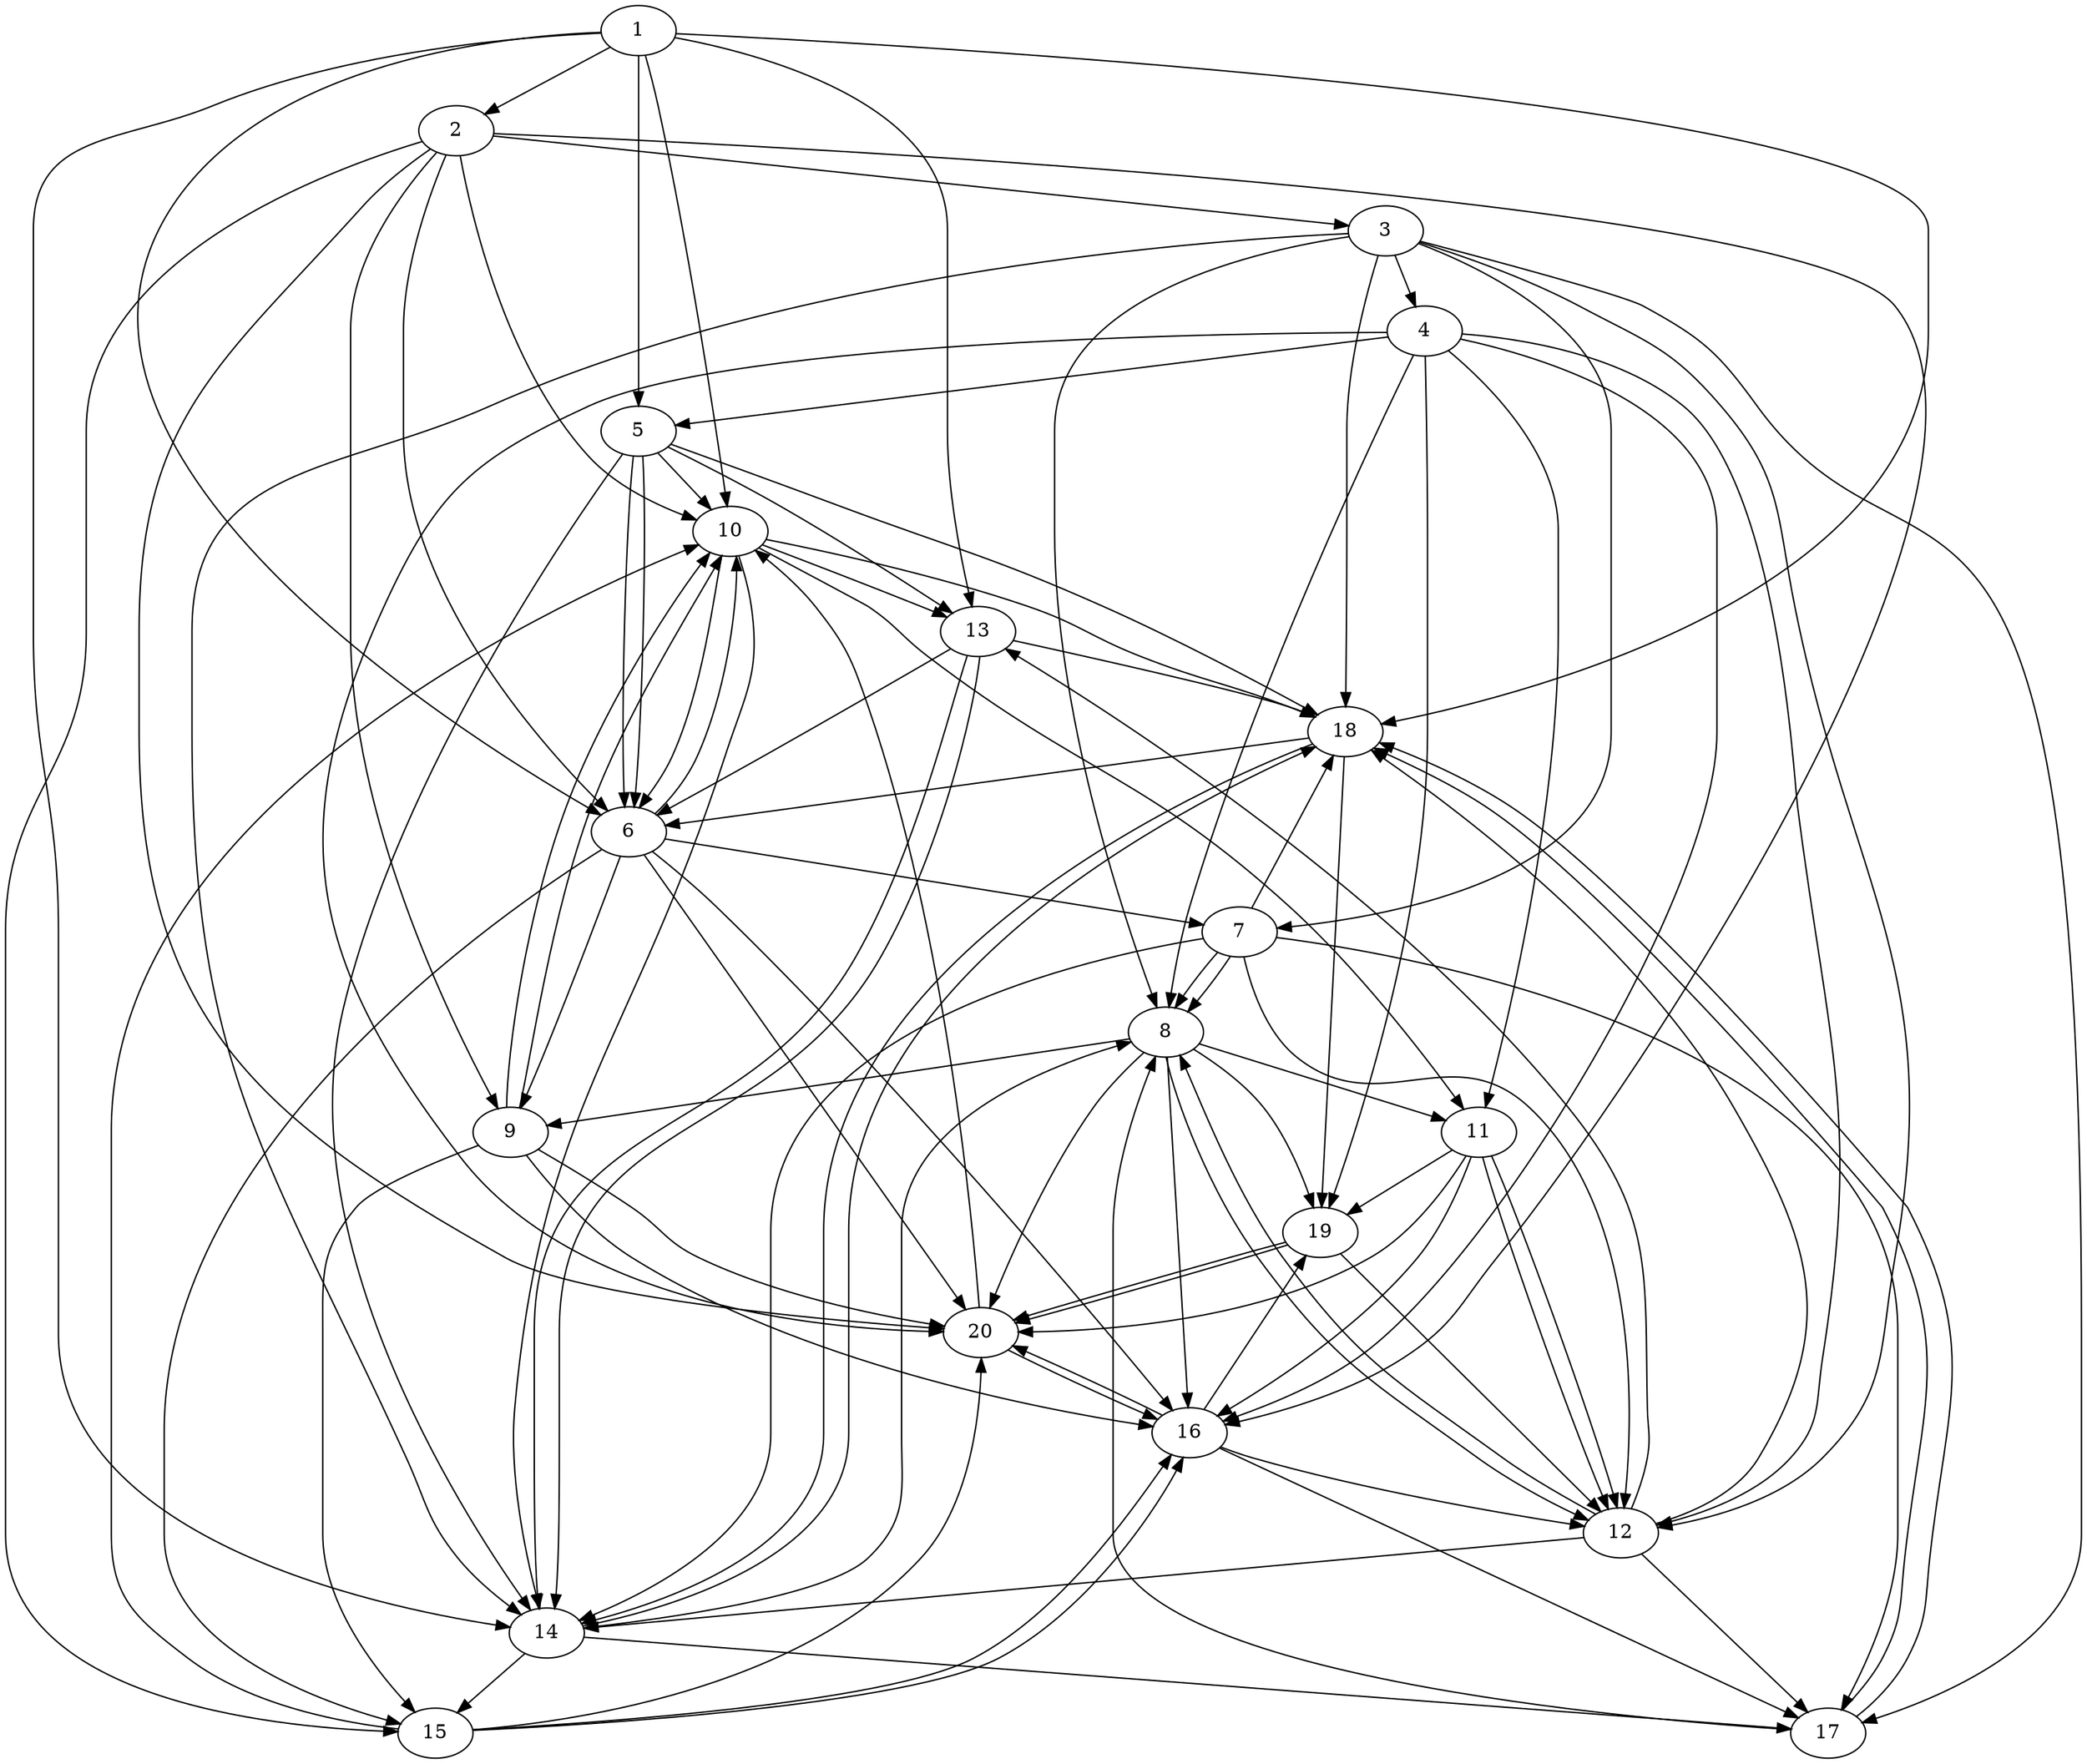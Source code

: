 digraph G {
	graph [bb="0,0,1482,1188"];
	node [label="\N"];
	1	 [height=0.5,
		pos="934,1170",
		width=0.75];
	5	 [height=0.5,
		pos="879,882",
		width=0.75];
	1 -> 5	 [pos="e,881.5,900.05 929.09,1151.9 926.22,1141.6 922.65,1128.1 920,1116 903.75,1042 889.64,953.75 883.02,910.14"];
	10	 [height=0.5,
		pos="1197,810",
		width=0.75];
	1 -> 10	 [pos="e,1201.1,827.93 960.97,1167.9 1031.9,1163.6 1218,1141.2 1218,1027 1218,1027 1218,1027 1218,953 1218,912.56 1209.6,866.33 1203.4,\
837.9"];
	13	 [height=0.5,
		pos="879,738",
		width=0.75];
	1 -> 13	 [pos="e,889.6,754.84 934,1152 934,1125.3 934,1072.1 934,1027 934,1027 934,1027 934,881 934,837.3 911.07,790.82 894.82,763.38"];
	18	 [height=0.5,
		pos="626,666",
		width=0.75];
	1 -> 18	 [pos="e,620.07,683.81 906.91,1169.8 826.71,1170.7 596,1161.6 596,1027 596,1027 596,1027 596,809 596,767.93 608.16,721.6 617,693.35"];
	2	 [height=0.5,
		pos="1095,1098",
		width=0.75];
	1 -> 2	 [pos="e,1073,1108.6 956.05,1159.4 983.91,1147.3 1032,1126.4 1063.7,1112.6"];
	6	 [height=0.5,
		pos="1142,594",
		width=0.75];
	1 -> 6	 [pos="e,1155.6,609.85 960.73,1166.5 1019.6,1160.7 1158.3,1144.1 1195,1116 1223.4,1094.2 1222.5,1078.8 1231,1044 1257.5,935.17 1251.6,902.44 \
1233,792 1221.7,725.2 1215.3,707.57 1183,648 1177.2,637.35 1169.4,626.59 1162.1,617.58"];
	14	 [height=0.5,
		pos="483,378",
		width=0.75];
	1 -> 14	 [pos="e,455.83,379.41 907.18,1167.7 758.1,1159.8 38,1117.4 38,1027 38,1027 38,1027 38,593 38,412.55 338.85,384.17 445.81,379.78"];
	5 -> 10	 [pos="e,1171.8,816.55 904.22,875.45 960.58,863.04 1096.9,833.04 1161.6,818.78"];
	5 -> 13	 [pos="e,879,756.19 879,863.87 879,839.67 879,795.21 879,766.39"];
	5 -> 18	 [pos="e,642.08,680.6 862.79,867.29 819.5,830.67 701.03,730.47 649.96,687.26"];
	5 -> 6	 [pos="e,1124.3,608.03 888.9,865.25 916.04,831.95 990.97,751.89 1053,684 1074.5,660.52 1098.9,633.28 1116.9,615.19"];
	5 -> 6	 [pos="e,1134,611.48 896.08,867.69 930.23,836.02 1007.4,753.61 1071,684 1090.8,662.38 1113,637.59 1127.5,619.68"];
	5 -> 14	 [pos="e,477.32,395.96 855.98,872.57 796.76,849.94 636.72,782.85 536,684 464.26,613.6 470.4,568.5 469,468 468.78,452 466.94,447.87 469,\
432 470.13,423.28 472.27,413.95 474.54,405.58"];
	10 -> 13	 [pos="e,900.83,749.02 1170.6,805.78 1120.8,799.3 1010.1,782.98 920,756 916.83,755.05 913.56,753.94 910.33,752.75"];
	10 -> 18	 [pos="e,651.74,671.48 1169.9,809.82 1108.7,810.66 956.34,807 843,756 820.27,745.77 821.92,731.87 800,720 755.39,695.84 698.25,681.13 661.87,\
673.53"];
	10 -> 6	 [pos="e,1138.8,612.18 1187.7,792.99 1176.7,764.04 1160.8,701.05 1147,648 1144.8,639.58 1142.4,630.42 1140.6,622.11"];
	10 -> 14	 [pos="e,479.75,396.11 1169.8,809.74 1079.9,810.93 786.63,804.83 590,684 521.84,642.12 503.27,617.12 482,540 469.21,493.63 471.4,479.97 \
475,432 475.64,423.52 476.84,414.34 478.12,406.04"];
	11	 [height=0.5,
		pos="834,162",
		width=0.75];
	10 -> 11	 [pos="e,846.89,177.84 1170.3,807.05 1103.5,800.57 934,773.63 934,667 934,667 934,667 934,449 934,341.84 917.75,312.9 872,216 867.02,205.45 \
859.89,194.8 853.15,185.85"];
	13 -> 18	 [pos="e,651.47,672.09 857.1,727.22 850.98,724.68 844.29,722.08 838,720 776.93,699.83 703.78,683.13 661.32,674.15"];
	13 -> 6	 [pos="e,1121.5,606.09 899.64,725.86 946.02,700.82 1058.6,640.01 1112.4,610.97"];
	13 -> 14	 [pos="e,496.55,393.88 861.94,724.05 797.96,670.82 573.97,468.54 503.94,401.06"];
	13 -> 14	 [pos="e,500.19,392.06 865.4,722.07 807.66,665.37 584.27,463.29 508.3,398.88"];
	18 -> 6	 [pos="e,1115.8,598.56 652.3,661.43 737.7,649.85 1007.4,613.26 1105.7,599.92"];
	18 -> 14	 [pos="e,475.74,395.41 604.21,655.14 571.57,636.73 512.26,594.06 488,540 468.29,496.07 468.71,438.69 473.85,405.64"];
	19	 [height=0.5,
		pos="661,90",
		width=0.75];
	18 -> 19	 [pos="e,634.57,93.831 600.5,659.83 512.66,640.4 228,563.21 228,379 228,379 228,379 228,233 228,149.82 520.14,107.48 624.5,95.011"];
	2 -> 10	 [pos="e,1197.7,828.09 1114.4,1085.3 1128.2,1076 1146.1,1061.5 1156,1044 1193.7,977.29 1198.2,884.02 1197.9,838.37"];
	2 -> 6	 [pos="e,1142,612.05 1104.1,1081 1117.7,1055.2 1142,1002.8 1142,955 1142,955 1142,955 1142,737 1142,697 1142,650.65 1142,622.08"];
	9	 [height=0.5,
		pos="1226,162",
		width=0.75];
	2 -> 9	 [pos="e,1244.6,175.28 1115,1085.7 1189.2,1042.2 1444,877.32 1444,667 1444,667 1444,667 1444,593 1444,411.67 1394.5,362.74 1288,216 1278.4,\
202.81 1264.9,190.77 1253,181.51"];
	15	 [height=0.5,
		pos="1220,90",
		width=0.75];
	2 -> 15	 [pos="e,1246.1,94.952 1121.9,1095 1209.7,1086.7 1482,1047.9 1482,883 1482,883 1482,883 1482,521 1482,424.4 1444,403.6 1444,307 1444,307 \
1444,307 1444,233 1444,145.11 1319.5,109.34 1256.1,96.83"];
	20	 [height=0.5,
		pos="989,18",
		width=0.75];
	2 -> 20	 [pos="e,961.97,19.714 1067.8,1096.4 925.34,1092.7 264.45,1070.7 90,972 41.039,944.3 0,939.26 0,883 0,883 0,883 0,161 0,55.936 116.64,95.682 \
219,72 361.04,39.137 817.97,23.848 951.82,20.001"];
	3	 [height=0.5,
		pos="408,1026",
		width=0.75];
	2 -> 3	 [pos="e,434.43,1029.7 1068.5,1094.3 962.22,1083.5 566.93,1043.2 444.43,1030.7"];
	16	 [height=0.5,
		pos="1048,522",
		width=0.75];
	2 -> 16	 [pos="e,1048,540.05 1085.9,1081 1072.3,1055.2 1048,1002.8 1048,955 1048,955 1048,955 1048,665 1048,625 1048,578.65 1048,550.08"];
	6 -> 10	 [pos="e,1198.1,791.6 1153.7,610.3 1157.9,620.88 1161.7,635.29 1165,648 1177.2,694.91 1191,749.59 1196.6,781.64"];
	6 -> 9	 [pos="e,1228,180.02 1162.8,582.27 1178.5,573.1 1199.6,558.45 1212,540 1234.9,506.03 1236,491.97 1236,451 1236,451 1236,451 1236,305 1236,\
264.9 1232,218.58 1229,190.04"];
	6 -> 15	 [pos="e,1232.6,105.93 1165.9,585.02 1186.9,576.84 1216.9,562.16 1235,540 1298.9,461.75 1290,423.78 1306,324 1313.6,276.6 1319,262.21 1306,\
216 1295.8,179.9 1283.5,174.75 1262,144 1254.9,133.83 1246.5,123.02 1239.1,113.84"];
	6 -> 20	 [pos="e,1010,29.682 1142.8,575.94 1144.2,537.28 1146.3,440.15 1135,360 1121.2,261.9 1105.5,239.73 1080,144 1071.5,111.91 1078.8,99.406 \
1060,72 1049.5,56.653 1033.1,43.981 1018.7,34.879"];
	7	 [height=0.5,
		pos="533,522",
		width=0.75];
	6 -> 7	 [pos="e,559.36,526.03 1115.4,589.95 1018.2,578.77 681.38,540.05 569.47,527.19"];
	6 -> 16	 [pos="e,1065.3,535.87 1124.3,579.83 1110,569.21 1089.8,554.11 1073.7,542.15"];
	9 -> 10	 [pos="e,1199.2,792.04 1231.8,179.62 1245.2,205.28 1274,256.65 1274,305 1274,379 1274,379 1274,379 1274,534.37 1219.3,715.29 1201.7,782.29"];
	9 -> 10	 [pos="e,1206.2,792.83 1241.4,177.16 1261.3,201.89 1292,255.06 1292,305 1292,379 1292,379 1292,379 1292,535.09 1236.8,716.98 1210.2,783.21"];
	9 -> 15	 [pos="e,1221.5,108.1 1224.5,143.7 1223.9,135.98 1223.1,126.71 1222.3,118.11"];
	9 -> 20	 [pos="e,1013.6,25.849 1212.4,146.32 1193.9,127.1 1159.2,93.349 1124,72 1092,52.561 1051.6,37.819 1023.4,28.879"];
	9 -> 16	 [pos="e,1071.2,512.65 1222.7,179.95 1211.3,236.98 1172.4,420.93 1136,468 1121.8,486.39 1099.3,499.79 1080.5,508.51"];
	15 -> 10	 [pos="e,1221.1,801.6 1244.7,97.287 1295.3,111.81 1406,152.76 1406,233 1406,307 1406,307 1406,307 1406,403.6 1368,424.4 1368,521 1368,667 \
1368,667 1368,667 1368,737.58 1280.7,779.79 1230.9,798.14"];
	15 -> 20	 [pos="e,1013.6,25.516 1197.2,80.392 1189.5,77.604 1180.9,74.571 1173,72 1121.3,55.213 1060.5,38.234 1023.4,28.166"];
	15 -> 16	 [pos="e,1055.4,504.63 1203.1,104.35 1170.6,136.36 1104,221.09 1104,305 1104,379 1104,379 1104,379 1104,423.14 1077.7,468.57 1060.9,495.79"];
	15 -> 16	 [pos="e,1064.4,507.44 1210.3,107.08 1185,140.97 1122,223.38 1122,305 1122,379 1122,379 1122,379 1122,425.24 1093.2,472.89 1071.2,499.55"];
	20 -> 10	 [pos="e,1222.6,804.18 1015.9,20.848 1118.7,28.652 1482,63.134 1482,161 1482,307 1482,307 1482,307 1482,438.52 1406,461.48 1406,593 1406,\
667 1406,667 1406,667 1406,749.94 1292,787.82 1232.4,801.96"];
	20 -> 16	 [pos="e,1055.4,504.41 1005.9,32.473 1028.9,56.56 1066,109.34 1066,161 1066,379 1066,379 1066,379 1066,419.3 1062.3,465.91 1057.4,494.42"];
	3 -> 18	 [pos="e,611.53,681.8 429.04,1014.3 445.42,1005.1 467.69,990.3 482,972 556.21,877.07 520.53,823.64 582,720 588.35,709.29 596.82,698.52 \
604.62,689.52"];
	3 -> 7	 [pos="e,509.87,531.33 402.47,1008.2 394.31,981.79 380,928.98 380,883 380,883 380,883 380,737 380,660.32 392.28,634.37 442,576 457.62,557.66 \
481.26,544.16 500.53,535.38"];
	12	 [height=0.5,
		pos="679,450",
		width=0.75];
	3 -> 12	 [pos="e,681.54,468.09 435.07,1024.6 509.19,1022.1 710,1003.9 710,883 710,883 710,883 710,809 710,685.08 691.34,537.93 682.97,478.2"];
	3 -> 14	 [pos="e,458.55,386.37 386.88,1014.8 352.31,996.81 284.25,956.12 252,900 215.95,837.28 228,811.35 228,739 228,739 228,739 228,593 228,478.97 \
379.46,413.6 448.92,389.61"];
	17	 [height=0.5,
		pos="687,306",
		width=0.75];
	3 -> 17	 [pos="e,660.17,309.47 381.09,1022.7 315.36,1015.4 152,986.93 152,883 152,883 152,883 152,737 152,586.52 179.42,523.35 299,432 408.61,348.26 \
576.24,319.57 649.99,310.65"];
	4	 [height=0.5,
		pos="446,954",
		width=0.75];
	3 -> 4	 [pos="e,437.23,971.15 416.81,1008.8 421.42,1000.3 427.16,989.71 432.32,980.2"];
	8	 [height=0.5,
		pos="623,234",
		width=0.75];
	3 -> 8	 [pos="e,596.19,237.21 380.83,1025.6 301.54,1026 76,1015.3 76,883 76,883 76,883 76,593 76,419.96 169.23,376.38 318,288 362.83,261.37 514.93,\
244.66 585.93,238.13"];
	7 -> 18	 [pos="e,615.69,649.26 543.35,538.81 559.58,563.59 591.13,611.75 610.2,640.88"];
	7 -> 12	 [pos="e,657.74,461.19 554.23,510.82 579.1,498.9 620.48,479.06 648.72,465.52"];
	7 -> 14	 [pos="e,490.75,395.51 528.49,504.08 523.54,486.03 515.07,456.71 506,432 502.68,422.97 498.62,413.27 494.84,404.66"];
	7 -> 17	 [pos="e,675.87,322.47 544.32,505.26 571.03,468.15 638.09,374.96 669.83,330.85"];
	7 -> 8	 [pos="e,598.47,241.85 513.57,509.34 477.77,482.9 408.92,416.31 438,360 469.17,299.63 544.46,262.08 588.94,245.3"];
	7 -> 8	 [pos="e,601.31,244.97 519.53,505.98 490.42,477.59 428.09,414.06 456,360 484.99,303.85 552.13,267.45 592.03,249.13"];
	12 -> 13	 [pos="e,867.96,721.22 690,466.74 723.15,514.13 822.21,655.79 862.09,712.82"];
	12 -> 18	 [pos="e,626.6,647.62 668.28,467.02 661.98,477.2 654.41,490.88 650,504 634.79,549.24 629.2,604.87 627.16,637.49"];
	12 -> 14	 [pos="e,505.03,388.43 655.2,441.38 624.63,431.48 570.02,413.39 524,396 520.9,394.83 517.69,393.57 514.48,392.29"];
	12 -> 17	 [pos="e,686.03,324.19 679.96,431.87 681.33,407.67 683.83,363.21 685.46,334.39"];
	12 -> 8	 [pos="e,623.6,252.09 670.89,432.56 657.68,395.87 634.13,306.97 625.4,262"];
	14 -> 18	 [pos="e,609.67,651.36 486.28,395.89 487.04,426.24 484.18,491.36 506,540 526.59,585.9 572.46,623.58 601.31,645.18"];
	14 -> 15	 [pos="e,1199.8,102.45 509.09,373.18 553.72,366.22 647.25,349.76 723,324 908.15,261.02 1115.8,149.28 1191,107.43"];
	14 -> 17	 [pos="e,663.56,315.04 506.4,368.97 542.66,356.53 612.53,332.55 653.93,318.35"];
	14 -> 8	 [pos="e,612.23,250.74 501.55,364.61 516.03,354.52 536.26,339.45 552,324 572.58,303.8 592.76,277.72 606.32,259.02"];
	17 -> 18	 [pos="e,631.48,648.2 688.82,324.01 696.87,353.47 717.23,415.86 706,468 691.96,533.17 654.56,602.74 635.98,639.24"];
	17 -> 18	 [pos="e,640.06,650.43 698.97,322.62 714.21,351.48 735.41,415.03 724,468 709.57,534.97 670.47,606.59 645.96,642.18"];
	17 -> 8	 [pos="e,636.55,249.82 673.43,290.15 664.69,280.6 653.17,267.99 643.34,257.25"];
	4 -> 5	 [pos="e,853.13,887.18 472.11,948.78 546.27,936.79 758.26,902.52 843.19,888.79"];
	4 -> 20	 [pos="e,961.85,20.465 419.25,951.46 383.28,947.98 319.39,936.69 281,900 127.08,752.9 114,663.91 114,451 114,451 114,451 114,161 114,74.787 \
784.4,30.704 951.58,21.051"];
	4 -> 12	 [pos="e,662.6,464.37 447.98,935.98 450.89,909.36 456,856.23 456,811 456,811 456,811 456,665 456,637.7 596.9,518.59 654.7,470.87"];
	4 -> 8	 [pos="e,595.8,234.78 432.38,938.19 396.84,897.92 304,781.75 304,667 304,667 304,667 304,377 304,254.92 501.41,237.04 585.64,234.96"];
	4 -> 11	 [pos="e,831.92,180.23 460.29,938.37 497.54,899.63 599.02,790.1 662,684 766.27,508.33 769.27,450.14 819,252 824.12,231.61 827.99,208.15 \
830.52,190.44"];
	4 -> 16	 [pos="e,1042.7,539.83 471.72,948.28 547.89,933.14 775.67,879.41 915,756 981.43,697.16 1022.6,596.85 1039.4,549.38"];
	4 -> 19	 [pos="e,634.11,92.867 421.35,946.23 372.05,931.02 266,889.21 266,811 266,811 266,811 266,665 266,557.24 152,558.76 152,451 152,451 152,\
451 152,233 152,167.31 209.26,169 270,144 333.79,117.75 539.18,99.999 623.92,93.623"];
	8 -> 9	 [pos="e,1199.6,166.06 649.69,229.9 746.4,218.67 1078.6,180.11 1189.6,167.23"];
	8 -> 20	 [pos="e,968.36,29.66 641.9,221.14 685.31,194.02 795.66,125.65 890,72 913.01,58.914 939.46,44.8 959.23,34.429"];
	8 -> 12	 [pos="e,678.39,431.85 631.08,251.35 644.28,287.97 667.84,376.89 676.58,421.92"];
	8 -> 11	 [pos="e,810.29,170.86 646.79,225.11 684.41,212.63 757.73,188.3 800.6,174.08"];
	8 -> 16	 [pos="e,1027.6,509.89 644.65,245.17 665.31,255.18 697.04,271.34 723,288 833.73,359.05 848.89,394.48 958,468 977.72,481.29 1000.9,494.87 \
1018.7,504.96"];
	8 -> 19	 [pos="e,656.5,107.82 627.51,216.15 634.02,191.81 646.13,146.57 653.86,117.67"];
	11 -> 20	 [pos="e,973.63,33.077 849.43,146.87 876.82,121.77 934.06,69.335 966.07,40.006"];
	11 -> 12	 [pos="e,684.63,432.39 822.26,178.6 792.55,225.41 716.63,365.02 688.93,423.15"];
	11 -> 12	 [pos="e,690.6,433.62 828.25,179.88 806.22,228.42 730.46,368.54 695.96,425"];
	11 -> 16	 [pos="e,1031.5,507.68 855.52,173.18 872.52,182.24 895.68,196.98 910,216 981.18,310.54 933.9,367.26 996,468 1003.5,480.12 1014.2,491.65 \
1023.9,500.84"];
	11 -> 19	 [pos="e,683.62,100.15 811.38,151.85 781.21,139.64 727.59,117.95 693.2,104.03"];
	16 -> 20	 [pos="e,996.99,35.266 1044.1,503.97 1043.4,477.34 1048,424.21 1048,379 1048,379 1048,379 1048,161 1048,116.31 1020.3,70.773 1002.6,43.708"];
	16 -> 12	 [pos="e,704.98,455.93 1022.3,516.13 958.01,503.93 789.65,471.99 715.25,457.88"];
	16 -> 17	 [pos="e,702.61,321.15 1021,521.08 974.62,519.95 878.79,511.98 814,468 765.86,435.32 777.17,404.76 740,360 730.82,348.94 719.69,337.56 \
710.01,328.19"];
	16 -> 19	 [pos="e,687.98,92.845 1042.7,504.03 1024.8,447.76 966.45,267.92 935,216 912.67,179.13 906.92,166.25 870,144 815.8,111.33 742.04,98.698 \
698.19,93.883"];
	19 -> 20	 [pos="e,962.66,22.302 682.4,78.857 689.84,76.434 698.19,73.979 706,72 793.19,49.921 897.99,31.995 952.46,23.808"];
	19 -> 20	 [pos="e,963.12,23.891 685.92,83.06 697.67,79.538 711.52,75.161 724,72 805.29,51.413 901.9,34.438 953.18,25.6"];
	19 -> 12	 [pos="e,668.62,433.28 646.72,105.76 621.91,133.21 574.64,194.56 587,252 601.25,318.23 640.74,388.41 663.07,424.46"];
}
